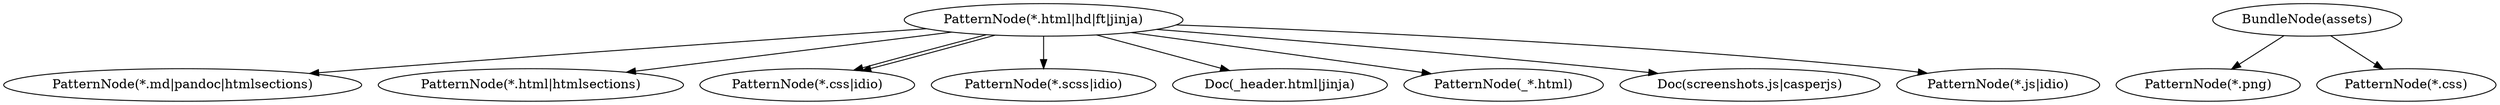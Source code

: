 digraph G {
"PatternNode(*.html|hd|ft|jinja)" -> "PatternNode(*.md|pandoc|htmlsections)";
"PatternNode(*.html|hd|ft|jinja)" -> "PatternNode(*.html|htmlsections)";
"PatternNode(*.html|hd|ft|jinja)" -> "PatternNode(*.css|idio)";
"PatternNode(*.html|hd|ft|jinja)" -> "PatternNode(*.scss|idio)";
"PatternNode(*.html|hd|ft|jinja)" -> "Doc(_header.html|jinja)";
"PatternNode(*.html|hd|ft|jinja)" -> "PatternNode(_*.html)";
"PatternNode(*.html|hd|ft|jinja)" -> "Doc(screenshots.js|casperjs)";
"PatternNode(*.html|hd|ft|jinja)" -> "PatternNode(*.js|idio)";
"PatternNode(*.html|hd|ft|jinja)" -> "PatternNode(*.css|idio)";
"BundleNode(assets)" -> "PatternNode(*.png)";
"BundleNode(assets)" -> "PatternNode(*.css)";
}